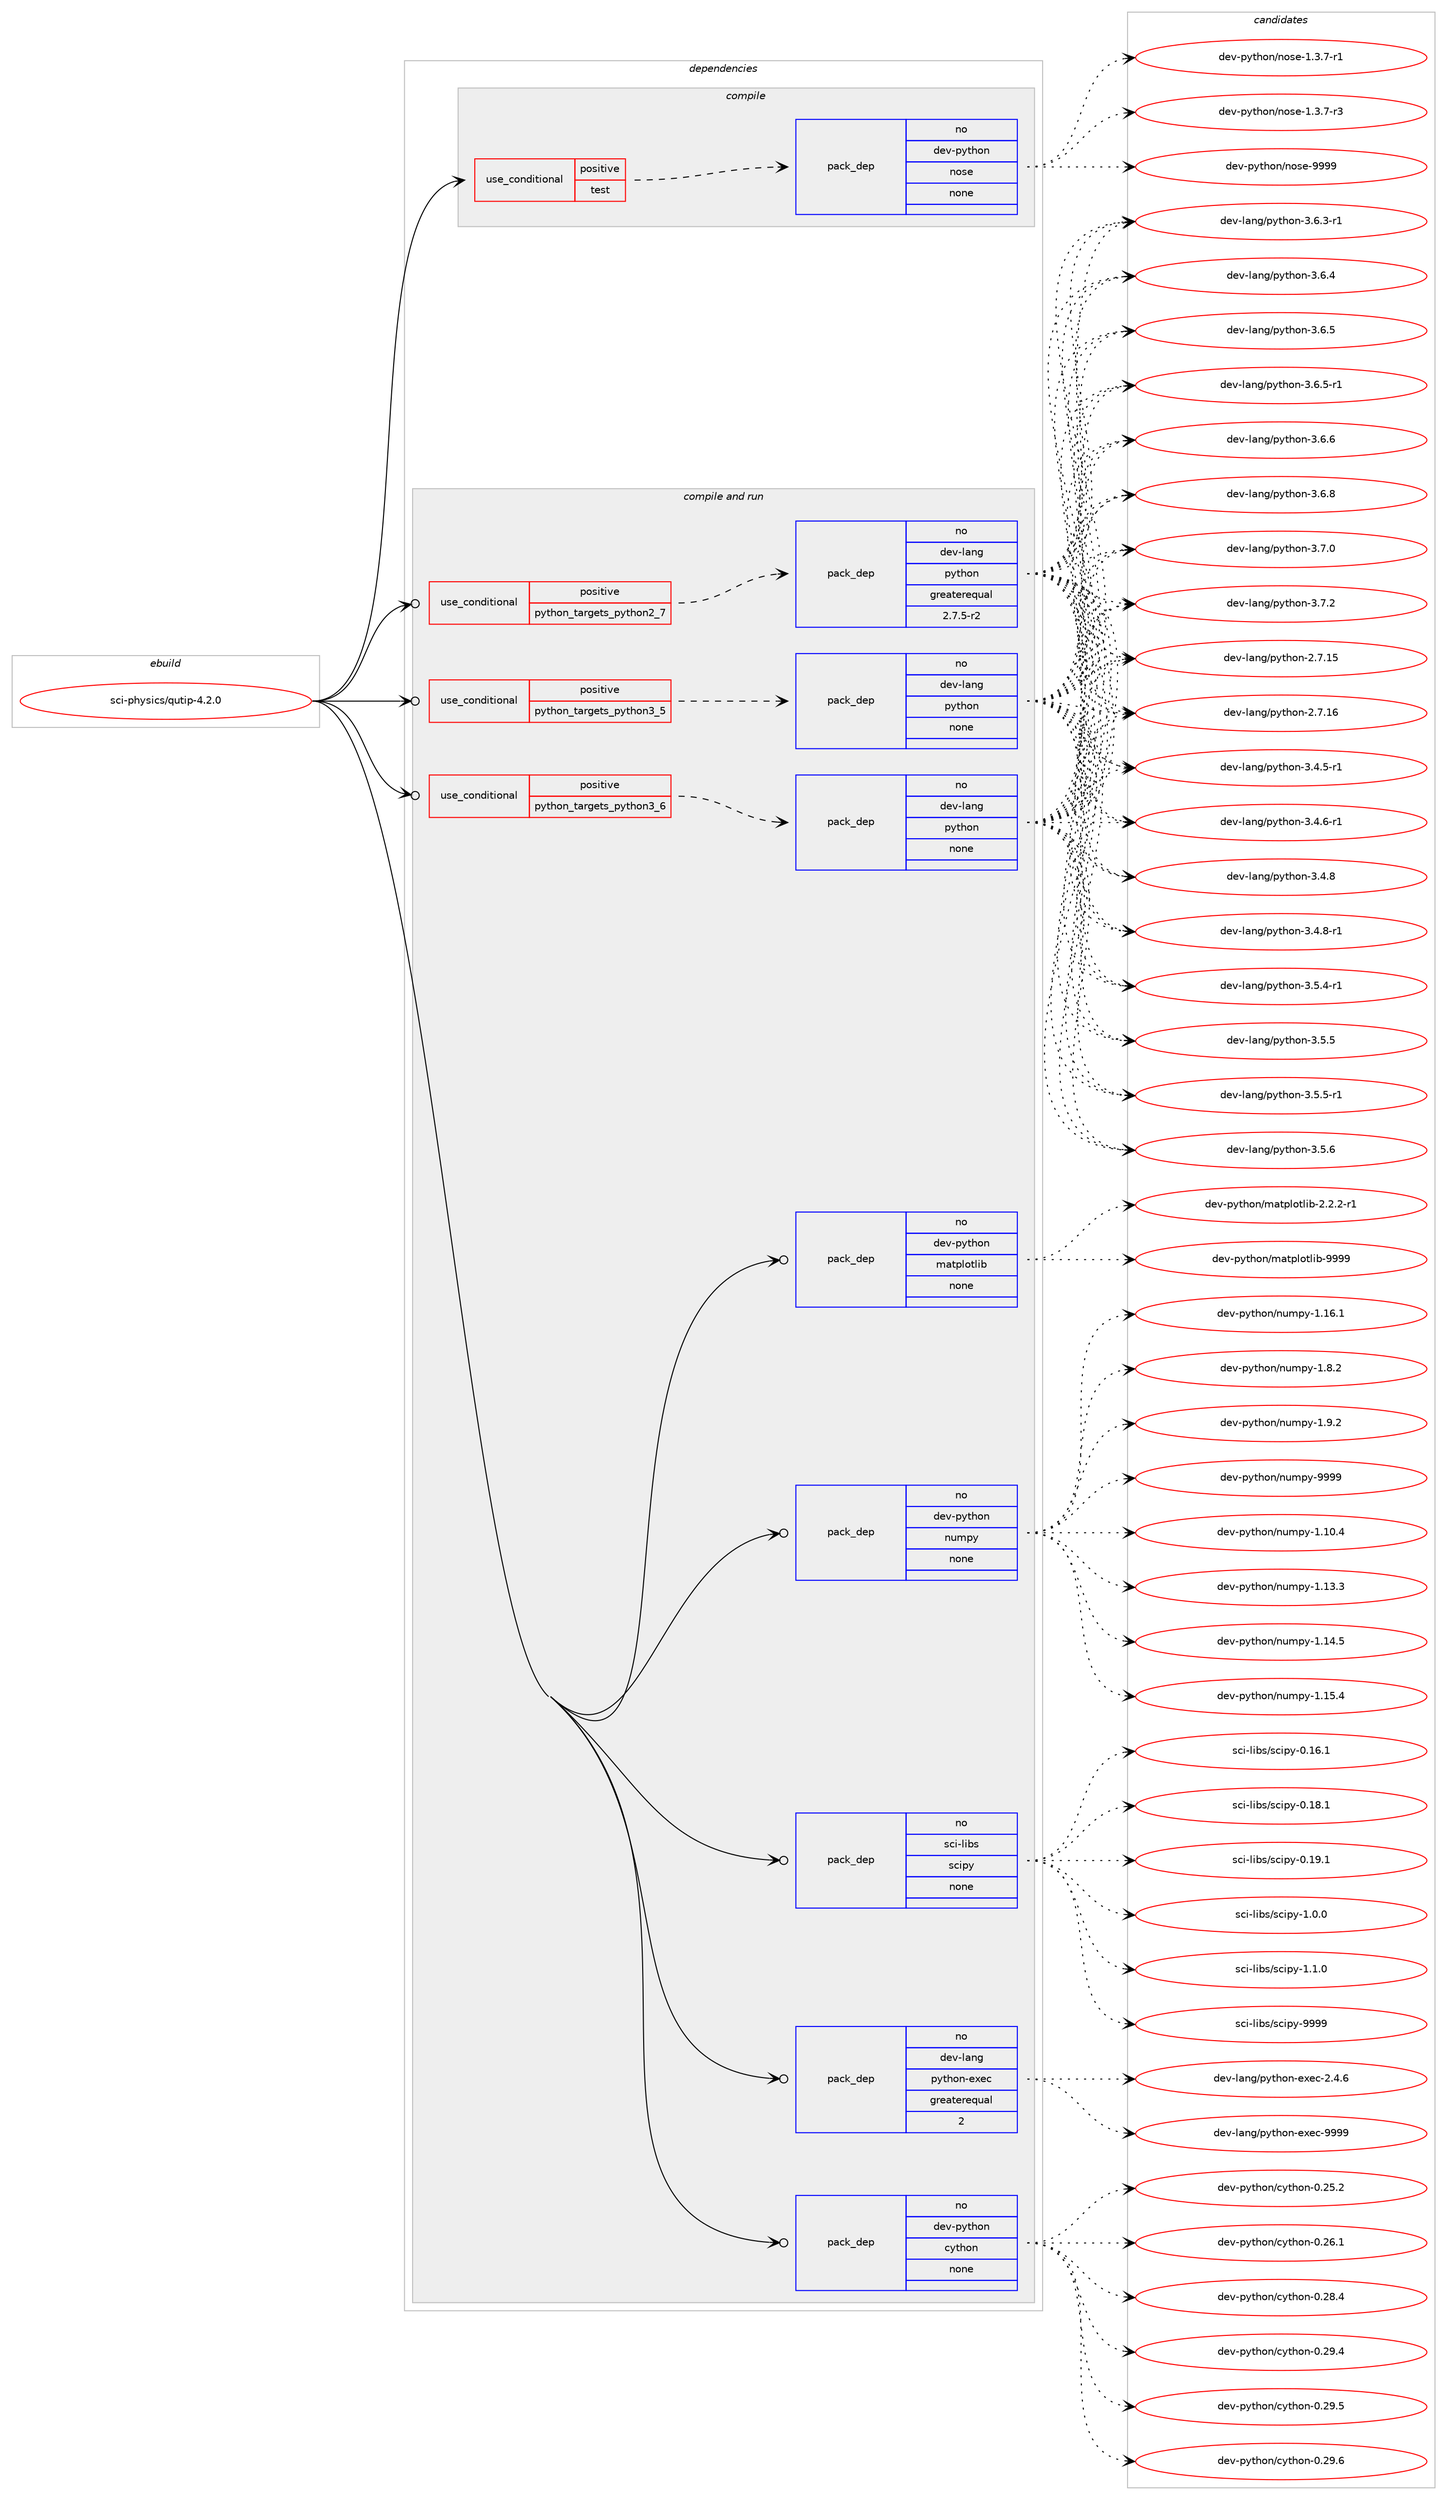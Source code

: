 digraph prolog {

# *************
# Graph options
# *************

newrank=true;
concentrate=true;
compound=true;
graph [rankdir=LR,fontname=Helvetica,fontsize=10,ranksep=1.5];#, ranksep=2.5, nodesep=0.2];
edge  [arrowhead=vee];
node  [fontname=Helvetica,fontsize=10];

# **********
# The ebuild
# **********

subgraph cluster_leftcol {
color=gray;
rank=same;
label=<<i>ebuild</i>>;
id [label="sci-physics/qutip-4.2.0", color=red, width=4, href="../sci-physics/qutip-4.2.0.svg"];
}

# ****************
# The dependencies
# ****************

subgraph cluster_midcol {
color=gray;
label=<<i>dependencies</i>>;
subgraph cluster_compile {
fillcolor="#eeeeee";
style=filled;
label=<<i>compile</i>>;
subgraph cond455156 {
dependency1700934 [label=<<TABLE BORDER="0" CELLBORDER="1" CELLSPACING="0" CELLPADDING="4"><TR><TD ROWSPAN="3" CELLPADDING="10">use_conditional</TD></TR><TR><TD>positive</TD></TR><TR><TD>test</TD></TR></TABLE>>, shape=none, color=red];
subgraph pack1217890 {
dependency1700935 [label=<<TABLE BORDER="0" CELLBORDER="1" CELLSPACING="0" CELLPADDING="4" WIDTH="220"><TR><TD ROWSPAN="6" CELLPADDING="30">pack_dep</TD></TR><TR><TD WIDTH="110">no</TD></TR><TR><TD>dev-python</TD></TR><TR><TD>nose</TD></TR><TR><TD>none</TD></TR><TR><TD></TD></TR></TABLE>>, shape=none, color=blue];
}
dependency1700934:e -> dependency1700935:w [weight=20,style="dashed",arrowhead="vee"];
}
id:e -> dependency1700934:w [weight=20,style="solid",arrowhead="vee"];
}
subgraph cluster_compileandrun {
fillcolor="#eeeeee";
style=filled;
label=<<i>compile and run</i>>;
subgraph cond455157 {
dependency1700936 [label=<<TABLE BORDER="0" CELLBORDER="1" CELLSPACING="0" CELLPADDING="4"><TR><TD ROWSPAN="3" CELLPADDING="10">use_conditional</TD></TR><TR><TD>positive</TD></TR><TR><TD>python_targets_python2_7</TD></TR></TABLE>>, shape=none, color=red];
subgraph pack1217891 {
dependency1700937 [label=<<TABLE BORDER="0" CELLBORDER="1" CELLSPACING="0" CELLPADDING="4" WIDTH="220"><TR><TD ROWSPAN="6" CELLPADDING="30">pack_dep</TD></TR><TR><TD WIDTH="110">no</TD></TR><TR><TD>dev-lang</TD></TR><TR><TD>python</TD></TR><TR><TD>greaterequal</TD></TR><TR><TD>2.7.5-r2</TD></TR></TABLE>>, shape=none, color=blue];
}
dependency1700936:e -> dependency1700937:w [weight=20,style="dashed",arrowhead="vee"];
}
id:e -> dependency1700936:w [weight=20,style="solid",arrowhead="odotvee"];
subgraph cond455158 {
dependency1700938 [label=<<TABLE BORDER="0" CELLBORDER="1" CELLSPACING="0" CELLPADDING="4"><TR><TD ROWSPAN="3" CELLPADDING="10">use_conditional</TD></TR><TR><TD>positive</TD></TR><TR><TD>python_targets_python3_5</TD></TR></TABLE>>, shape=none, color=red];
subgraph pack1217892 {
dependency1700939 [label=<<TABLE BORDER="0" CELLBORDER="1" CELLSPACING="0" CELLPADDING="4" WIDTH="220"><TR><TD ROWSPAN="6" CELLPADDING="30">pack_dep</TD></TR><TR><TD WIDTH="110">no</TD></TR><TR><TD>dev-lang</TD></TR><TR><TD>python</TD></TR><TR><TD>none</TD></TR><TR><TD></TD></TR></TABLE>>, shape=none, color=blue];
}
dependency1700938:e -> dependency1700939:w [weight=20,style="dashed",arrowhead="vee"];
}
id:e -> dependency1700938:w [weight=20,style="solid",arrowhead="odotvee"];
subgraph cond455159 {
dependency1700940 [label=<<TABLE BORDER="0" CELLBORDER="1" CELLSPACING="0" CELLPADDING="4"><TR><TD ROWSPAN="3" CELLPADDING="10">use_conditional</TD></TR><TR><TD>positive</TD></TR><TR><TD>python_targets_python3_6</TD></TR></TABLE>>, shape=none, color=red];
subgraph pack1217893 {
dependency1700941 [label=<<TABLE BORDER="0" CELLBORDER="1" CELLSPACING="0" CELLPADDING="4" WIDTH="220"><TR><TD ROWSPAN="6" CELLPADDING="30">pack_dep</TD></TR><TR><TD WIDTH="110">no</TD></TR><TR><TD>dev-lang</TD></TR><TR><TD>python</TD></TR><TR><TD>none</TD></TR><TR><TD></TD></TR></TABLE>>, shape=none, color=blue];
}
dependency1700940:e -> dependency1700941:w [weight=20,style="dashed",arrowhead="vee"];
}
id:e -> dependency1700940:w [weight=20,style="solid",arrowhead="odotvee"];
subgraph pack1217894 {
dependency1700942 [label=<<TABLE BORDER="0" CELLBORDER="1" CELLSPACING="0" CELLPADDING="4" WIDTH="220"><TR><TD ROWSPAN="6" CELLPADDING="30">pack_dep</TD></TR><TR><TD WIDTH="110">no</TD></TR><TR><TD>dev-lang</TD></TR><TR><TD>python-exec</TD></TR><TR><TD>greaterequal</TD></TR><TR><TD>2</TD></TR></TABLE>>, shape=none, color=blue];
}
id:e -> dependency1700942:w [weight=20,style="solid",arrowhead="odotvee"];
subgraph pack1217895 {
dependency1700943 [label=<<TABLE BORDER="0" CELLBORDER="1" CELLSPACING="0" CELLPADDING="4" WIDTH="220"><TR><TD ROWSPAN="6" CELLPADDING="30">pack_dep</TD></TR><TR><TD WIDTH="110">no</TD></TR><TR><TD>dev-python</TD></TR><TR><TD>cython</TD></TR><TR><TD>none</TD></TR><TR><TD></TD></TR></TABLE>>, shape=none, color=blue];
}
id:e -> dependency1700943:w [weight=20,style="solid",arrowhead="odotvee"];
subgraph pack1217896 {
dependency1700944 [label=<<TABLE BORDER="0" CELLBORDER="1" CELLSPACING="0" CELLPADDING="4" WIDTH="220"><TR><TD ROWSPAN="6" CELLPADDING="30">pack_dep</TD></TR><TR><TD WIDTH="110">no</TD></TR><TR><TD>dev-python</TD></TR><TR><TD>matplotlib</TD></TR><TR><TD>none</TD></TR><TR><TD></TD></TR></TABLE>>, shape=none, color=blue];
}
id:e -> dependency1700944:w [weight=20,style="solid",arrowhead="odotvee"];
subgraph pack1217897 {
dependency1700945 [label=<<TABLE BORDER="0" CELLBORDER="1" CELLSPACING="0" CELLPADDING="4" WIDTH="220"><TR><TD ROWSPAN="6" CELLPADDING="30">pack_dep</TD></TR><TR><TD WIDTH="110">no</TD></TR><TR><TD>dev-python</TD></TR><TR><TD>numpy</TD></TR><TR><TD>none</TD></TR><TR><TD></TD></TR></TABLE>>, shape=none, color=blue];
}
id:e -> dependency1700945:w [weight=20,style="solid",arrowhead="odotvee"];
subgraph pack1217898 {
dependency1700946 [label=<<TABLE BORDER="0" CELLBORDER="1" CELLSPACING="0" CELLPADDING="4" WIDTH="220"><TR><TD ROWSPAN="6" CELLPADDING="30">pack_dep</TD></TR><TR><TD WIDTH="110">no</TD></TR><TR><TD>sci-libs</TD></TR><TR><TD>scipy</TD></TR><TR><TD>none</TD></TR><TR><TD></TD></TR></TABLE>>, shape=none, color=blue];
}
id:e -> dependency1700946:w [weight=20,style="solid",arrowhead="odotvee"];
}
subgraph cluster_run {
fillcolor="#eeeeee";
style=filled;
label=<<i>run</i>>;
}
}

# **************
# The candidates
# **************

subgraph cluster_choices {
rank=same;
color=gray;
label=<<i>candidates</i>>;

subgraph choice1217890 {
color=black;
nodesep=1;
choice10010111845112121116104111110471101111151014549465146554511449 [label="dev-python/nose-1.3.7-r1", color=red, width=4,href="../dev-python/nose-1.3.7-r1.svg"];
choice10010111845112121116104111110471101111151014549465146554511451 [label="dev-python/nose-1.3.7-r3", color=red, width=4,href="../dev-python/nose-1.3.7-r3.svg"];
choice10010111845112121116104111110471101111151014557575757 [label="dev-python/nose-9999", color=red, width=4,href="../dev-python/nose-9999.svg"];
dependency1700935:e -> choice10010111845112121116104111110471101111151014549465146554511449:w [style=dotted,weight="100"];
dependency1700935:e -> choice10010111845112121116104111110471101111151014549465146554511451:w [style=dotted,weight="100"];
dependency1700935:e -> choice10010111845112121116104111110471101111151014557575757:w [style=dotted,weight="100"];
}
subgraph choice1217891 {
color=black;
nodesep=1;
choice10010111845108971101034711212111610411111045504655464953 [label="dev-lang/python-2.7.15", color=red, width=4,href="../dev-lang/python-2.7.15.svg"];
choice10010111845108971101034711212111610411111045504655464954 [label="dev-lang/python-2.7.16", color=red, width=4,href="../dev-lang/python-2.7.16.svg"];
choice1001011184510897110103471121211161041111104551465246534511449 [label="dev-lang/python-3.4.5-r1", color=red, width=4,href="../dev-lang/python-3.4.5-r1.svg"];
choice1001011184510897110103471121211161041111104551465246544511449 [label="dev-lang/python-3.4.6-r1", color=red, width=4,href="../dev-lang/python-3.4.6-r1.svg"];
choice100101118451089711010347112121116104111110455146524656 [label="dev-lang/python-3.4.8", color=red, width=4,href="../dev-lang/python-3.4.8.svg"];
choice1001011184510897110103471121211161041111104551465246564511449 [label="dev-lang/python-3.4.8-r1", color=red, width=4,href="../dev-lang/python-3.4.8-r1.svg"];
choice1001011184510897110103471121211161041111104551465346524511449 [label="dev-lang/python-3.5.4-r1", color=red, width=4,href="../dev-lang/python-3.5.4-r1.svg"];
choice100101118451089711010347112121116104111110455146534653 [label="dev-lang/python-3.5.5", color=red, width=4,href="../dev-lang/python-3.5.5.svg"];
choice1001011184510897110103471121211161041111104551465346534511449 [label="dev-lang/python-3.5.5-r1", color=red, width=4,href="../dev-lang/python-3.5.5-r1.svg"];
choice100101118451089711010347112121116104111110455146534654 [label="dev-lang/python-3.5.6", color=red, width=4,href="../dev-lang/python-3.5.6.svg"];
choice1001011184510897110103471121211161041111104551465446514511449 [label="dev-lang/python-3.6.3-r1", color=red, width=4,href="../dev-lang/python-3.6.3-r1.svg"];
choice100101118451089711010347112121116104111110455146544652 [label="dev-lang/python-3.6.4", color=red, width=4,href="../dev-lang/python-3.6.4.svg"];
choice100101118451089711010347112121116104111110455146544653 [label="dev-lang/python-3.6.5", color=red, width=4,href="../dev-lang/python-3.6.5.svg"];
choice1001011184510897110103471121211161041111104551465446534511449 [label="dev-lang/python-3.6.5-r1", color=red, width=4,href="../dev-lang/python-3.6.5-r1.svg"];
choice100101118451089711010347112121116104111110455146544654 [label="dev-lang/python-3.6.6", color=red, width=4,href="../dev-lang/python-3.6.6.svg"];
choice100101118451089711010347112121116104111110455146544656 [label="dev-lang/python-3.6.8", color=red, width=4,href="../dev-lang/python-3.6.8.svg"];
choice100101118451089711010347112121116104111110455146554648 [label="dev-lang/python-3.7.0", color=red, width=4,href="../dev-lang/python-3.7.0.svg"];
choice100101118451089711010347112121116104111110455146554650 [label="dev-lang/python-3.7.2", color=red, width=4,href="../dev-lang/python-3.7.2.svg"];
dependency1700937:e -> choice10010111845108971101034711212111610411111045504655464953:w [style=dotted,weight="100"];
dependency1700937:e -> choice10010111845108971101034711212111610411111045504655464954:w [style=dotted,weight="100"];
dependency1700937:e -> choice1001011184510897110103471121211161041111104551465246534511449:w [style=dotted,weight="100"];
dependency1700937:e -> choice1001011184510897110103471121211161041111104551465246544511449:w [style=dotted,weight="100"];
dependency1700937:e -> choice100101118451089711010347112121116104111110455146524656:w [style=dotted,weight="100"];
dependency1700937:e -> choice1001011184510897110103471121211161041111104551465246564511449:w [style=dotted,weight="100"];
dependency1700937:e -> choice1001011184510897110103471121211161041111104551465346524511449:w [style=dotted,weight="100"];
dependency1700937:e -> choice100101118451089711010347112121116104111110455146534653:w [style=dotted,weight="100"];
dependency1700937:e -> choice1001011184510897110103471121211161041111104551465346534511449:w [style=dotted,weight="100"];
dependency1700937:e -> choice100101118451089711010347112121116104111110455146534654:w [style=dotted,weight="100"];
dependency1700937:e -> choice1001011184510897110103471121211161041111104551465446514511449:w [style=dotted,weight="100"];
dependency1700937:e -> choice100101118451089711010347112121116104111110455146544652:w [style=dotted,weight="100"];
dependency1700937:e -> choice100101118451089711010347112121116104111110455146544653:w [style=dotted,weight="100"];
dependency1700937:e -> choice1001011184510897110103471121211161041111104551465446534511449:w [style=dotted,weight="100"];
dependency1700937:e -> choice100101118451089711010347112121116104111110455146544654:w [style=dotted,weight="100"];
dependency1700937:e -> choice100101118451089711010347112121116104111110455146544656:w [style=dotted,weight="100"];
dependency1700937:e -> choice100101118451089711010347112121116104111110455146554648:w [style=dotted,weight="100"];
dependency1700937:e -> choice100101118451089711010347112121116104111110455146554650:w [style=dotted,weight="100"];
}
subgraph choice1217892 {
color=black;
nodesep=1;
choice10010111845108971101034711212111610411111045504655464953 [label="dev-lang/python-2.7.15", color=red, width=4,href="../dev-lang/python-2.7.15.svg"];
choice10010111845108971101034711212111610411111045504655464954 [label="dev-lang/python-2.7.16", color=red, width=4,href="../dev-lang/python-2.7.16.svg"];
choice1001011184510897110103471121211161041111104551465246534511449 [label="dev-lang/python-3.4.5-r1", color=red, width=4,href="../dev-lang/python-3.4.5-r1.svg"];
choice1001011184510897110103471121211161041111104551465246544511449 [label="dev-lang/python-3.4.6-r1", color=red, width=4,href="../dev-lang/python-3.4.6-r1.svg"];
choice100101118451089711010347112121116104111110455146524656 [label="dev-lang/python-3.4.8", color=red, width=4,href="../dev-lang/python-3.4.8.svg"];
choice1001011184510897110103471121211161041111104551465246564511449 [label="dev-lang/python-3.4.8-r1", color=red, width=4,href="../dev-lang/python-3.4.8-r1.svg"];
choice1001011184510897110103471121211161041111104551465346524511449 [label="dev-lang/python-3.5.4-r1", color=red, width=4,href="../dev-lang/python-3.5.4-r1.svg"];
choice100101118451089711010347112121116104111110455146534653 [label="dev-lang/python-3.5.5", color=red, width=4,href="../dev-lang/python-3.5.5.svg"];
choice1001011184510897110103471121211161041111104551465346534511449 [label="dev-lang/python-3.5.5-r1", color=red, width=4,href="../dev-lang/python-3.5.5-r1.svg"];
choice100101118451089711010347112121116104111110455146534654 [label="dev-lang/python-3.5.6", color=red, width=4,href="../dev-lang/python-3.5.6.svg"];
choice1001011184510897110103471121211161041111104551465446514511449 [label="dev-lang/python-3.6.3-r1", color=red, width=4,href="../dev-lang/python-3.6.3-r1.svg"];
choice100101118451089711010347112121116104111110455146544652 [label="dev-lang/python-3.6.4", color=red, width=4,href="../dev-lang/python-3.6.4.svg"];
choice100101118451089711010347112121116104111110455146544653 [label="dev-lang/python-3.6.5", color=red, width=4,href="../dev-lang/python-3.6.5.svg"];
choice1001011184510897110103471121211161041111104551465446534511449 [label="dev-lang/python-3.6.5-r1", color=red, width=4,href="../dev-lang/python-3.6.5-r1.svg"];
choice100101118451089711010347112121116104111110455146544654 [label="dev-lang/python-3.6.6", color=red, width=4,href="../dev-lang/python-3.6.6.svg"];
choice100101118451089711010347112121116104111110455146544656 [label="dev-lang/python-3.6.8", color=red, width=4,href="../dev-lang/python-3.6.8.svg"];
choice100101118451089711010347112121116104111110455146554648 [label="dev-lang/python-3.7.0", color=red, width=4,href="../dev-lang/python-3.7.0.svg"];
choice100101118451089711010347112121116104111110455146554650 [label="dev-lang/python-3.7.2", color=red, width=4,href="../dev-lang/python-3.7.2.svg"];
dependency1700939:e -> choice10010111845108971101034711212111610411111045504655464953:w [style=dotted,weight="100"];
dependency1700939:e -> choice10010111845108971101034711212111610411111045504655464954:w [style=dotted,weight="100"];
dependency1700939:e -> choice1001011184510897110103471121211161041111104551465246534511449:w [style=dotted,weight="100"];
dependency1700939:e -> choice1001011184510897110103471121211161041111104551465246544511449:w [style=dotted,weight="100"];
dependency1700939:e -> choice100101118451089711010347112121116104111110455146524656:w [style=dotted,weight="100"];
dependency1700939:e -> choice1001011184510897110103471121211161041111104551465246564511449:w [style=dotted,weight="100"];
dependency1700939:e -> choice1001011184510897110103471121211161041111104551465346524511449:w [style=dotted,weight="100"];
dependency1700939:e -> choice100101118451089711010347112121116104111110455146534653:w [style=dotted,weight="100"];
dependency1700939:e -> choice1001011184510897110103471121211161041111104551465346534511449:w [style=dotted,weight="100"];
dependency1700939:e -> choice100101118451089711010347112121116104111110455146534654:w [style=dotted,weight="100"];
dependency1700939:e -> choice1001011184510897110103471121211161041111104551465446514511449:w [style=dotted,weight="100"];
dependency1700939:e -> choice100101118451089711010347112121116104111110455146544652:w [style=dotted,weight="100"];
dependency1700939:e -> choice100101118451089711010347112121116104111110455146544653:w [style=dotted,weight="100"];
dependency1700939:e -> choice1001011184510897110103471121211161041111104551465446534511449:w [style=dotted,weight="100"];
dependency1700939:e -> choice100101118451089711010347112121116104111110455146544654:w [style=dotted,weight="100"];
dependency1700939:e -> choice100101118451089711010347112121116104111110455146544656:w [style=dotted,weight="100"];
dependency1700939:e -> choice100101118451089711010347112121116104111110455146554648:w [style=dotted,weight="100"];
dependency1700939:e -> choice100101118451089711010347112121116104111110455146554650:w [style=dotted,weight="100"];
}
subgraph choice1217893 {
color=black;
nodesep=1;
choice10010111845108971101034711212111610411111045504655464953 [label="dev-lang/python-2.7.15", color=red, width=4,href="../dev-lang/python-2.7.15.svg"];
choice10010111845108971101034711212111610411111045504655464954 [label="dev-lang/python-2.7.16", color=red, width=4,href="../dev-lang/python-2.7.16.svg"];
choice1001011184510897110103471121211161041111104551465246534511449 [label="dev-lang/python-3.4.5-r1", color=red, width=4,href="../dev-lang/python-3.4.5-r1.svg"];
choice1001011184510897110103471121211161041111104551465246544511449 [label="dev-lang/python-3.4.6-r1", color=red, width=4,href="../dev-lang/python-3.4.6-r1.svg"];
choice100101118451089711010347112121116104111110455146524656 [label="dev-lang/python-3.4.8", color=red, width=4,href="../dev-lang/python-3.4.8.svg"];
choice1001011184510897110103471121211161041111104551465246564511449 [label="dev-lang/python-3.4.8-r1", color=red, width=4,href="../dev-lang/python-3.4.8-r1.svg"];
choice1001011184510897110103471121211161041111104551465346524511449 [label="dev-lang/python-3.5.4-r1", color=red, width=4,href="../dev-lang/python-3.5.4-r1.svg"];
choice100101118451089711010347112121116104111110455146534653 [label="dev-lang/python-3.5.5", color=red, width=4,href="../dev-lang/python-3.5.5.svg"];
choice1001011184510897110103471121211161041111104551465346534511449 [label="dev-lang/python-3.5.5-r1", color=red, width=4,href="../dev-lang/python-3.5.5-r1.svg"];
choice100101118451089711010347112121116104111110455146534654 [label="dev-lang/python-3.5.6", color=red, width=4,href="../dev-lang/python-3.5.6.svg"];
choice1001011184510897110103471121211161041111104551465446514511449 [label="dev-lang/python-3.6.3-r1", color=red, width=4,href="../dev-lang/python-3.6.3-r1.svg"];
choice100101118451089711010347112121116104111110455146544652 [label="dev-lang/python-3.6.4", color=red, width=4,href="../dev-lang/python-3.6.4.svg"];
choice100101118451089711010347112121116104111110455146544653 [label="dev-lang/python-3.6.5", color=red, width=4,href="../dev-lang/python-3.6.5.svg"];
choice1001011184510897110103471121211161041111104551465446534511449 [label="dev-lang/python-3.6.5-r1", color=red, width=4,href="../dev-lang/python-3.6.5-r1.svg"];
choice100101118451089711010347112121116104111110455146544654 [label="dev-lang/python-3.6.6", color=red, width=4,href="../dev-lang/python-3.6.6.svg"];
choice100101118451089711010347112121116104111110455146544656 [label="dev-lang/python-3.6.8", color=red, width=4,href="../dev-lang/python-3.6.8.svg"];
choice100101118451089711010347112121116104111110455146554648 [label="dev-lang/python-3.7.0", color=red, width=4,href="../dev-lang/python-3.7.0.svg"];
choice100101118451089711010347112121116104111110455146554650 [label="dev-lang/python-3.7.2", color=red, width=4,href="../dev-lang/python-3.7.2.svg"];
dependency1700941:e -> choice10010111845108971101034711212111610411111045504655464953:w [style=dotted,weight="100"];
dependency1700941:e -> choice10010111845108971101034711212111610411111045504655464954:w [style=dotted,weight="100"];
dependency1700941:e -> choice1001011184510897110103471121211161041111104551465246534511449:w [style=dotted,weight="100"];
dependency1700941:e -> choice1001011184510897110103471121211161041111104551465246544511449:w [style=dotted,weight="100"];
dependency1700941:e -> choice100101118451089711010347112121116104111110455146524656:w [style=dotted,weight="100"];
dependency1700941:e -> choice1001011184510897110103471121211161041111104551465246564511449:w [style=dotted,weight="100"];
dependency1700941:e -> choice1001011184510897110103471121211161041111104551465346524511449:w [style=dotted,weight="100"];
dependency1700941:e -> choice100101118451089711010347112121116104111110455146534653:w [style=dotted,weight="100"];
dependency1700941:e -> choice1001011184510897110103471121211161041111104551465346534511449:w [style=dotted,weight="100"];
dependency1700941:e -> choice100101118451089711010347112121116104111110455146534654:w [style=dotted,weight="100"];
dependency1700941:e -> choice1001011184510897110103471121211161041111104551465446514511449:w [style=dotted,weight="100"];
dependency1700941:e -> choice100101118451089711010347112121116104111110455146544652:w [style=dotted,weight="100"];
dependency1700941:e -> choice100101118451089711010347112121116104111110455146544653:w [style=dotted,weight="100"];
dependency1700941:e -> choice1001011184510897110103471121211161041111104551465446534511449:w [style=dotted,weight="100"];
dependency1700941:e -> choice100101118451089711010347112121116104111110455146544654:w [style=dotted,weight="100"];
dependency1700941:e -> choice100101118451089711010347112121116104111110455146544656:w [style=dotted,weight="100"];
dependency1700941:e -> choice100101118451089711010347112121116104111110455146554648:w [style=dotted,weight="100"];
dependency1700941:e -> choice100101118451089711010347112121116104111110455146554650:w [style=dotted,weight="100"];
}
subgraph choice1217894 {
color=black;
nodesep=1;
choice1001011184510897110103471121211161041111104510112010199455046524654 [label="dev-lang/python-exec-2.4.6", color=red, width=4,href="../dev-lang/python-exec-2.4.6.svg"];
choice10010111845108971101034711212111610411111045101120101994557575757 [label="dev-lang/python-exec-9999", color=red, width=4,href="../dev-lang/python-exec-9999.svg"];
dependency1700942:e -> choice1001011184510897110103471121211161041111104510112010199455046524654:w [style=dotted,weight="100"];
dependency1700942:e -> choice10010111845108971101034711212111610411111045101120101994557575757:w [style=dotted,weight="100"];
}
subgraph choice1217895 {
color=black;
nodesep=1;
choice10010111845112121116104111110479912111610411111045484650534650 [label="dev-python/cython-0.25.2", color=red, width=4,href="../dev-python/cython-0.25.2.svg"];
choice10010111845112121116104111110479912111610411111045484650544649 [label="dev-python/cython-0.26.1", color=red, width=4,href="../dev-python/cython-0.26.1.svg"];
choice10010111845112121116104111110479912111610411111045484650564652 [label="dev-python/cython-0.28.4", color=red, width=4,href="../dev-python/cython-0.28.4.svg"];
choice10010111845112121116104111110479912111610411111045484650574652 [label="dev-python/cython-0.29.4", color=red, width=4,href="../dev-python/cython-0.29.4.svg"];
choice10010111845112121116104111110479912111610411111045484650574653 [label="dev-python/cython-0.29.5", color=red, width=4,href="../dev-python/cython-0.29.5.svg"];
choice10010111845112121116104111110479912111610411111045484650574654 [label="dev-python/cython-0.29.6", color=red, width=4,href="../dev-python/cython-0.29.6.svg"];
dependency1700943:e -> choice10010111845112121116104111110479912111610411111045484650534650:w [style=dotted,weight="100"];
dependency1700943:e -> choice10010111845112121116104111110479912111610411111045484650544649:w [style=dotted,weight="100"];
dependency1700943:e -> choice10010111845112121116104111110479912111610411111045484650564652:w [style=dotted,weight="100"];
dependency1700943:e -> choice10010111845112121116104111110479912111610411111045484650574652:w [style=dotted,weight="100"];
dependency1700943:e -> choice10010111845112121116104111110479912111610411111045484650574653:w [style=dotted,weight="100"];
dependency1700943:e -> choice10010111845112121116104111110479912111610411111045484650574654:w [style=dotted,weight="100"];
}
subgraph choice1217896 {
color=black;
nodesep=1;
choice100101118451121211161041111104710997116112108111116108105984550465046504511449 [label="dev-python/matplotlib-2.2.2-r1", color=red, width=4,href="../dev-python/matplotlib-2.2.2-r1.svg"];
choice100101118451121211161041111104710997116112108111116108105984557575757 [label="dev-python/matplotlib-9999", color=red, width=4,href="../dev-python/matplotlib-9999.svg"];
dependency1700944:e -> choice100101118451121211161041111104710997116112108111116108105984550465046504511449:w [style=dotted,weight="100"];
dependency1700944:e -> choice100101118451121211161041111104710997116112108111116108105984557575757:w [style=dotted,weight="100"];
}
subgraph choice1217897 {
color=black;
nodesep=1;
choice100101118451121211161041111104711011710911212145494649484652 [label="dev-python/numpy-1.10.4", color=red, width=4,href="../dev-python/numpy-1.10.4.svg"];
choice100101118451121211161041111104711011710911212145494649514651 [label="dev-python/numpy-1.13.3", color=red, width=4,href="../dev-python/numpy-1.13.3.svg"];
choice100101118451121211161041111104711011710911212145494649524653 [label="dev-python/numpy-1.14.5", color=red, width=4,href="../dev-python/numpy-1.14.5.svg"];
choice100101118451121211161041111104711011710911212145494649534652 [label="dev-python/numpy-1.15.4", color=red, width=4,href="../dev-python/numpy-1.15.4.svg"];
choice100101118451121211161041111104711011710911212145494649544649 [label="dev-python/numpy-1.16.1", color=red, width=4,href="../dev-python/numpy-1.16.1.svg"];
choice1001011184511212111610411111047110117109112121454946564650 [label="dev-python/numpy-1.8.2", color=red, width=4,href="../dev-python/numpy-1.8.2.svg"];
choice1001011184511212111610411111047110117109112121454946574650 [label="dev-python/numpy-1.9.2", color=red, width=4,href="../dev-python/numpy-1.9.2.svg"];
choice10010111845112121116104111110471101171091121214557575757 [label="dev-python/numpy-9999", color=red, width=4,href="../dev-python/numpy-9999.svg"];
dependency1700945:e -> choice100101118451121211161041111104711011710911212145494649484652:w [style=dotted,weight="100"];
dependency1700945:e -> choice100101118451121211161041111104711011710911212145494649514651:w [style=dotted,weight="100"];
dependency1700945:e -> choice100101118451121211161041111104711011710911212145494649524653:w [style=dotted,weight="100"];
dependency1700945:e -> choice100101118451121211161041111104711011710911212145494649534652:w [style=dotted,weight="100"];
dependency1700945:e -> choice100101118451121211161041111104711011710911212145494649544649:w [style=dotted,weight="100"];
dependency1700945:e -> choice1001011184511212111610411111047110117109112121454946564650:w [style=dotted,weight="100"];
dependency1700945:e -> choice1001011184511212111610411111047110117109112121454946574650:w [style=dotted,weight="100"];
dependency1700945:e -> choice10010111845112121116104111110471101171091121214557575757:w [style=dotted,weight="100"];
}
subgraph choice1217898 {
color=black;
nodesep=1;
choice115991054510810598115471159910511212145484649544649 [label="sci-libs/scipy-0.16.1", color=red, width=4,href="../sci-libs/scipy-0.16.1.svg"];
choice115991054510810598115471159910511212145484649564649 [label="sci-libs/scipy-0.18.1", color=red, width=4,href="../sci-libs/scipy-0.18.1.svg"];
choice115991054510810598115471159910511212145484649574649 [label="sci-libs/scipy-0.19.1", color=red, width=4,href="../sci-libs/scipy-0.19.1.svg"];
choice1159910545108105981154711599105112121454946484648 [label="sci-libs/scipy-1.0.0", color=red, width=4,href="../sci-libs/scipy-1.0.0.svg"];
choice1159910545108105981154711599105112121454946494648 [label="sci-libs/scipy-1.1.0", color=red, width=4,href="../sci-libs/scipy-1.1.0.svg"];
choice11599105451081059811547115991051121214557575757 [label="sci-libs/scipy-9999", color=red, width=4,href="../sci-libs/scipy-9999.svg"];
dependency1700946:e -> choice115991054510810598115471159910511212145484649544649:w [style=dotted,weight="100"];
dependency1700946:e -> choice115991054510810598115471159910511212145484649564649:w [style=dotted,weight="100"];
dependency1700946:e -> choice115991054510810598115471159910511212145484649574649:w [style=dotted,weight="100"];
dependency1700946:e -> choice1159910545108105981154711599105112121454946484648:w [style=dotted,weight="100"];
dependency1700946:e -> choice1159910545108105981154711599105112121454946494648:w [style=dotted,weight="100"];
dependency1700946:e -> choice11599105451081059811547115991051121214557575757:w [style=dotted,weight="100"];
}
}

}
